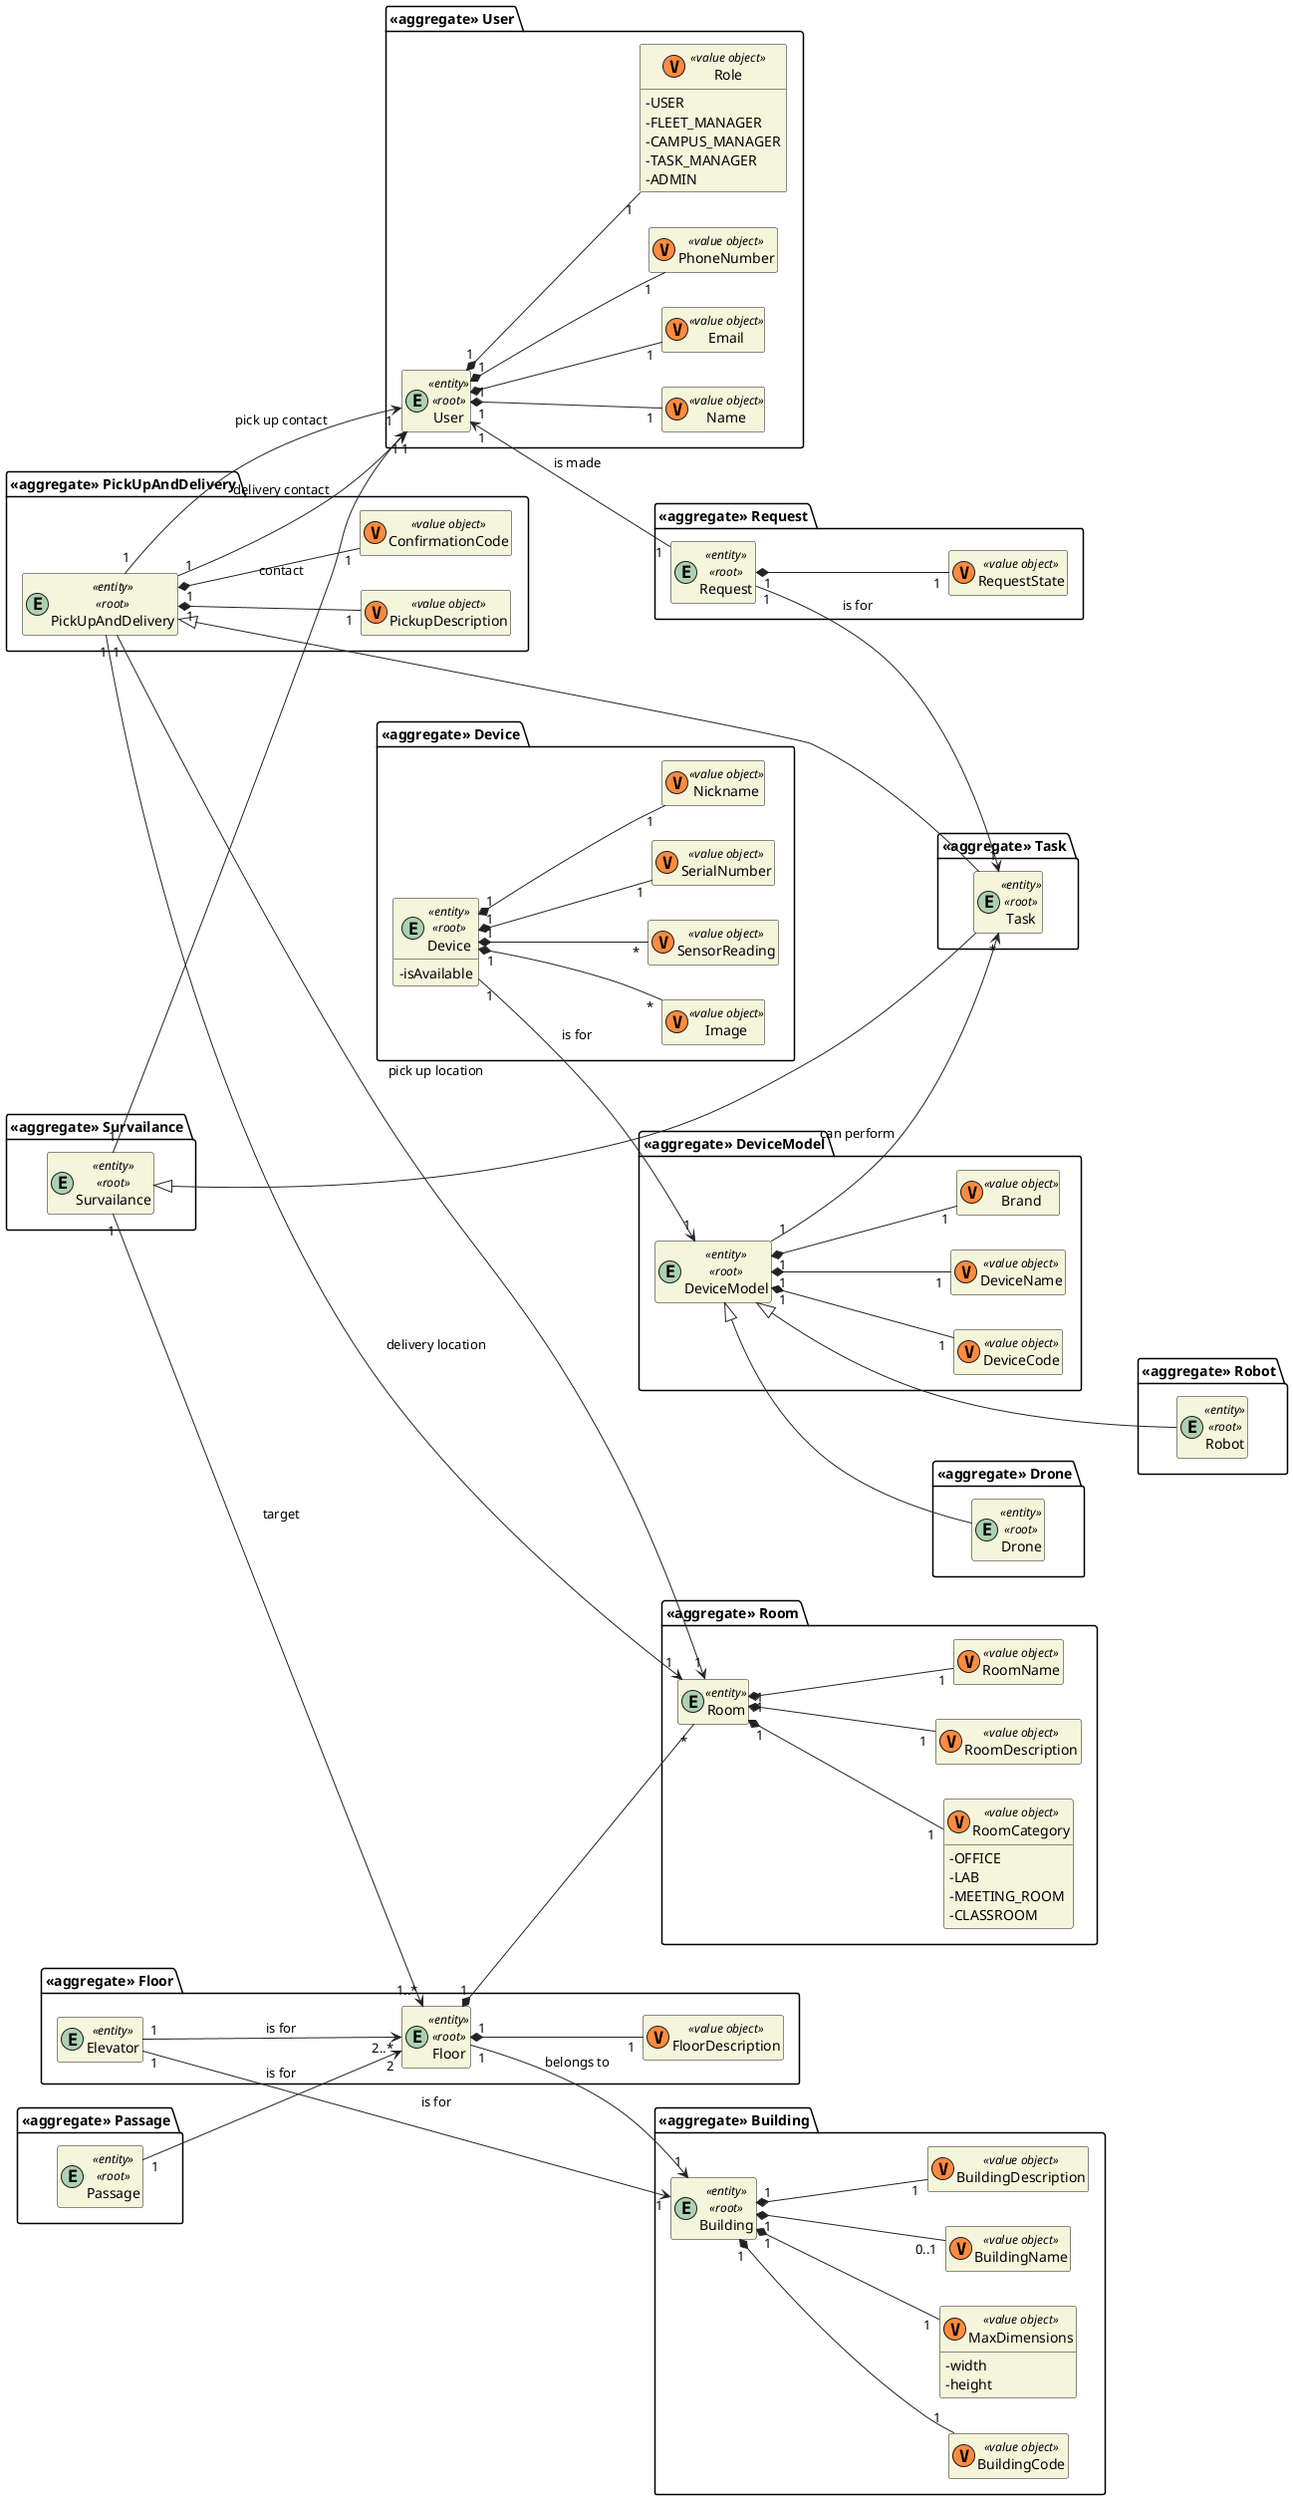 @startuml dm

skinparam classAttributeIconSize 0
hide empty attributes
hide empty methods
skinparam classBackgroundColor beige
skinparam ArrowColor #222222

left to right direction

package "<<aggregate>> User" {
  entity User <<entity>> <<root>> { }

  class Name <<(V,#FF8B40) value object>> {}
  class Email <<(V,#FF8B40) value object>> {}
  class PhoneNumber <<(V,#FF8B40) value object>> {}
  class Role <<(V,#FF8B40) value object>> {
    - USER
    - FLEET_MANAGER
    - CAMPUS_MANAGER
    - TASK_MANAGER
    - ADMIN
  }
}

User "1" *-- "1" Role
User "1" *-- "1" Name
User "1" *-- "1" Email
User "1" *-- "1" PhoneNumber

package "<<aggregate>> Robot" {
  entity Robot <<entity>> <<root>> { }
}

package "<<aggregate>> Drone" {
  entity Drone <<entity>> <<root>> { }
}

package "<<aggregate>> DeviceModel" {
  entity DeviceModel <<entity>> <<root>> { }

  class Brand <<(V,#FF8B40) value object>> {}
  class DeviceCode <<(V,#FF8B40) value object>> {}
  class DeviceName <<(V,#FF8B40) value object>> {}
}

package "<<aggregate>> Device" {
  entity Device <<entity>> <<root>> {
    - isAvailable
  }

  class Image <<(V,#FF8B40) value object>> {}
  class SensorReading <<(V,#FF8B40) value object>> {}
  class SerialNumber <<(V,#FF8B40) value object>> {}
  class Nickname <<(V,#FF8B40) value object>> {}
}

DeviceModel "1" *-- "1" Brand
DeviceModel "1" *-- "1" DeviceCode
DeviceModel "1" *-- "1" DeviceName

Device "1" --> "1" DeviceModel : is for

Device "1" *-- "1" SerialNumber
Device "1" *-- "*" Image
Device "1" *-- "*" SensorReading
Device "1" *-- "1" Nickname

DeviceModel <|--- Robot
DeviceModel <|-- Drone

package "<<aggregate>> Floor" {
  entity Floor <<entity>> <<root>> { }

  entity Elevator <<entity>> { }
  class FloorDescription <<(V,#FF8B40) value object>> {}
}

package "<<aggregate>> Room" {
  entity Room <<entity>> { }

  class RoomName <<(V,#FF8B40) value object>> {}
  class RoomCategory <<(V,#FF8B40) value object>> {
    - OFFICE
    - LAB
    - MEETING_ROOM
    - CLASSROOM
  }
  class RoomDescription <<(V,#FF8B40) value object>> {}
}

Floor "1" *-- "1" FloorDescription
Room "1" *-- "1" RoomDescription
Room "1" *-- "1" RoomCategory

Elevator "1" --> "2..*" Floor : is for

package "<<aggregate>> Building" {
  entity Building <<entity>> <<root>> { }

  class BuildingName <<(V,#FF8B40) value object>> {}
  class BuildingDescription <<(V,#FF8B40) value object>> {}
  class BuildingCode <<(V,#FF8B40) value object>> {}
  class MaxDimensions <<(V,#FF8B40) value object>> {
    - width
    - height
  }
}

Elevator "1" ---> "1" Building : is for

package "<<aggregate>> Passage" {
  entity Passage <<entity>> <<root>> { }
}

Building "1" *-- "0..1" BuildingName
Building "1" *-- "1" BuildingCode
Building "1" *-- "1" BuildingDescription
Building "1" *-- "1" MaxDimensions

Floor "1" --> "1" Building : belongs to
Floor "1" *-- "*" Room
Room "1" *-- "1" RoomName

package "<<aggregate>> Request" {
  entity Request <<entity>> <<root>> { }

  class RequestState <<(V,#FF8B40) value object>> {}
}

package "<<aggregate>> Task" {
  entity Task <<entity>> <<root>> { }
}

package "<<aggregate>> PickUpAndDelivery" {
  entity PickUpAndDelivery <<entity>> <<root>> { }

  class PickupDescription <<(V,#FF8B40) value object>> {}
  class ConfirmationCode <<(V,#FF8B40) value object>> {}
}

PickUpAndDelivery "1" *-- "1" PickupDescription
PickUpAndDelivery "1" *-- "1" ConfirmationCode
PickUpAndDelivery "1" --> "1" User : pick up contact
PickUpAndDelivery "1" --> "1" User : delivery contact
PickUpAndDelivery "1" --> "1" Room : pick up location
PickUpAndDelivery "1" --> "1" Room : delivery location

package "<<aggregate>> Survailance" {
  entity Survailance <<entity>> <<root>> { }
}

Survailance "1" --> "1" User : contact
Survailance "1" --> "1..*" Floor : target

PickUpAndDelivery <|-- Task
Survailance <|-- Task

DeviceModel "1" --> "*" Task : can perform

Request "1" *-- "1" RequestState

Passage "1" --> "2" Floor : is for
User "1" <-- "1" Request : is made
Request "1" --> "1" Task : is for

@enduml
